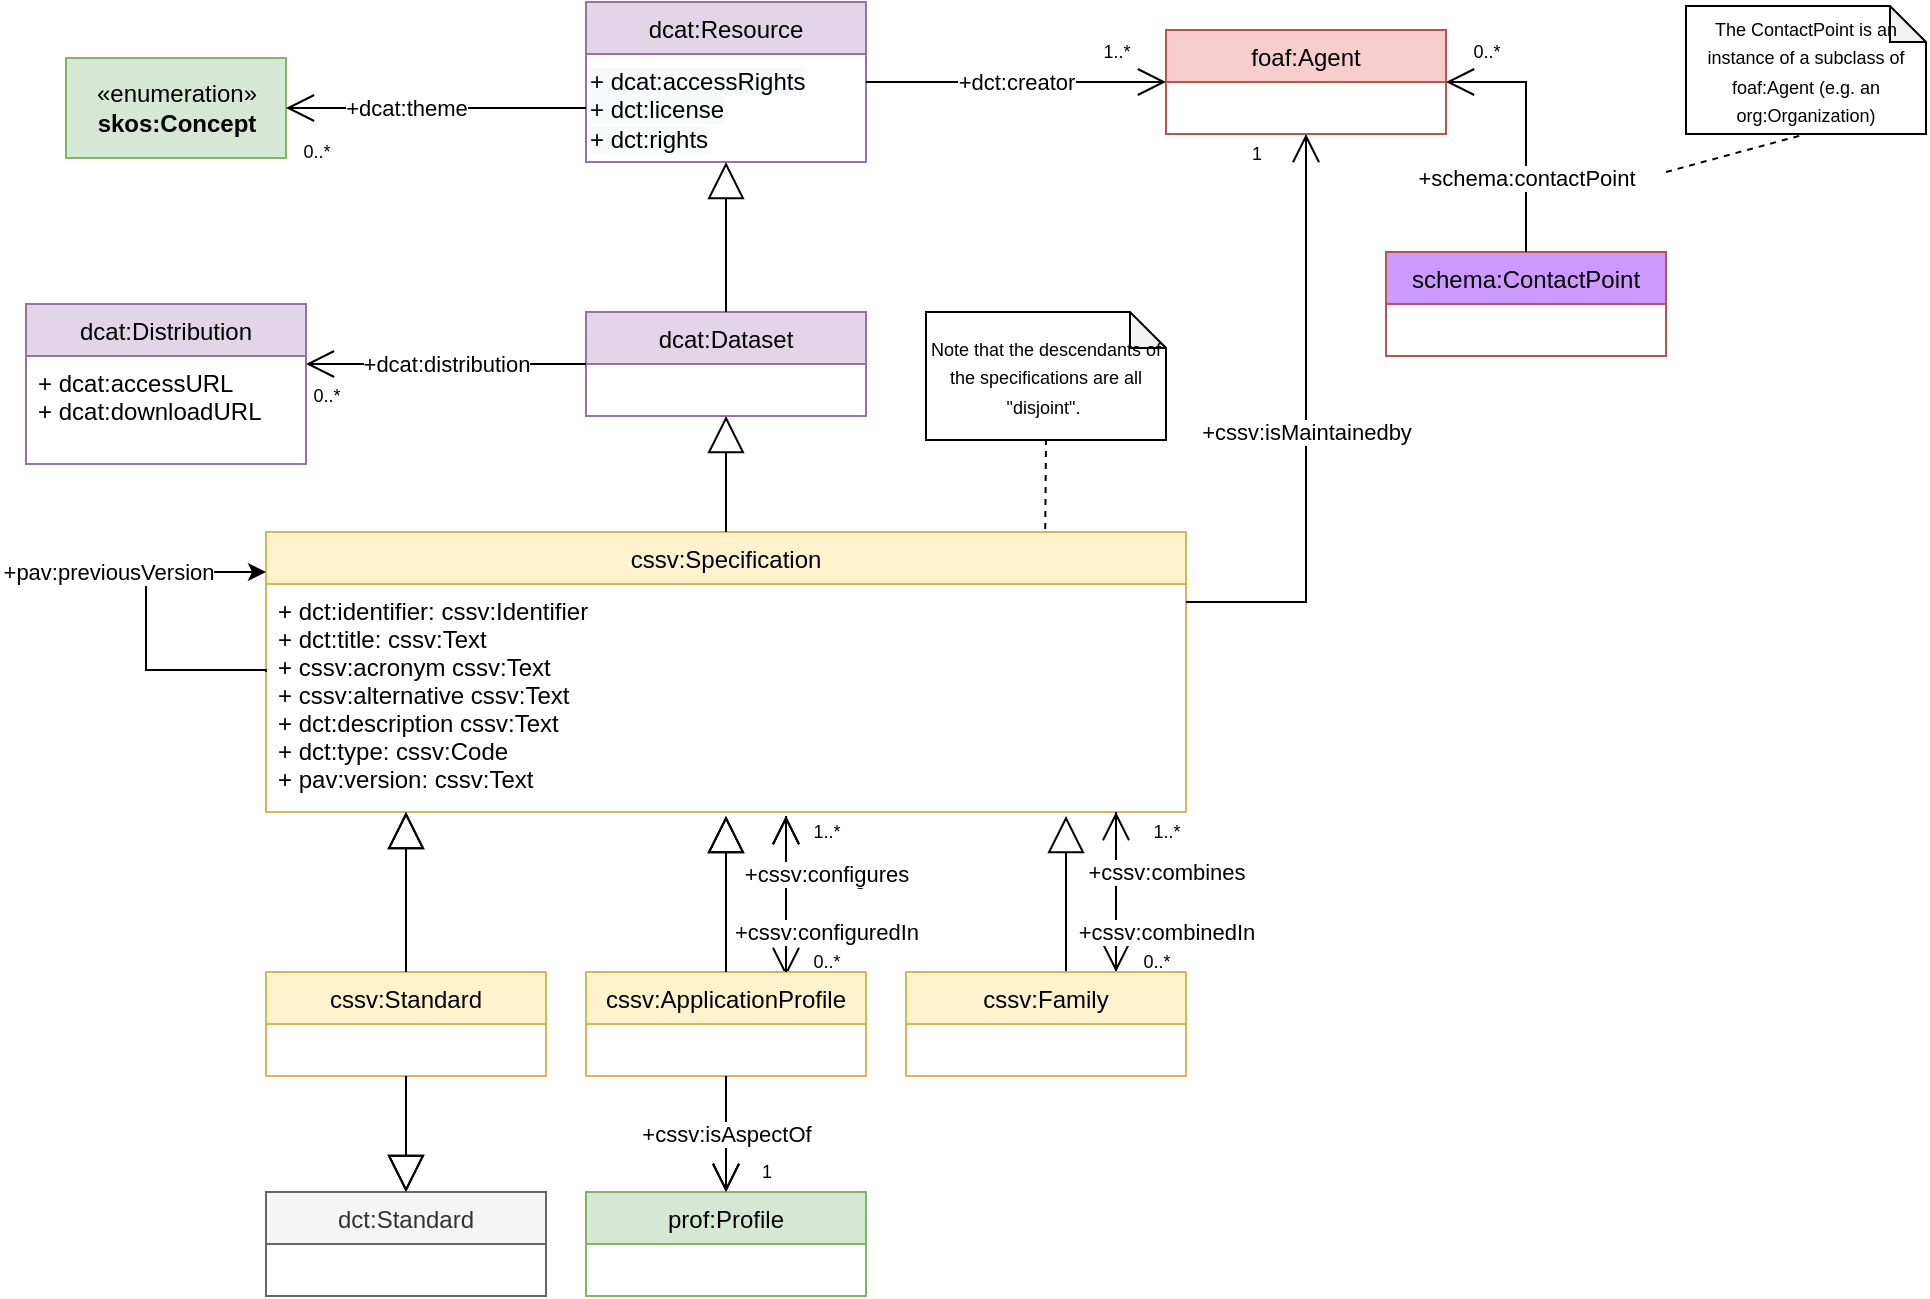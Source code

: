<mxfile version="22.1.15" type="device">
  <diagram id="C5RBs43oDa-KdzZeNtuy" name="Page-1">
    <mxGraphModel dx="1386" dy="793" grid="1" gridSize="10" guides="1" tooltips="1" connect="1" arrows="1" fold="1" page="1" pageScale="1" pageWidth="827" pageHeight="1169" math="0" shadow="0">
      <root>
        <mxCell id="WIyWlLk6GJQsqaUBKTNV-0" />
        <mxCell id="WIyWlLk6GJQsqaUBKTNV-1" parent="WIyWlLk6GJQsqaUBKTNV-0" />
        <mxCell id="UdIMouhTVzL43tvmOWur-40" value="" style="endArrow=open;endFill=1;endSize=12;html=1;rounded=0;entryX=0.75;entryY=0;entryDx=0;entryDy=0;" parent="WIyWlLk6GJQsqaUBKTNV-1" edge="1">
          <mxGeometry width="160" relative="1" as="geometry">
            <mxPoint x="450" y="492" as="sourcePoint" />
            <mxPoint x="450" y="572" as="targetPoint" />
          </mxGeometry>
        </mxCell>
        <mxCell id="UdIMouhTVzL43tvmOWur-0" value="dcat:Resource" style="swimlane;fontStyle=0;childLayout=stackLayout;horizontal=1;startSize=26;fillColor=#e1d5e7;horizontalStack=0;resizeParent=1;resizeParentMax=0;resizeLast=0;collapsible=1;marginBottom=0;strokeColor=#9673a6;" parent="WIyWlLk6GJQsqaUBKTNV-1" vertex="1">
          <mxGeometry x="350" y="85" width="140" height="80" as="geometry" />
        </mxCell>
        <mxCell id="ygrVH6Lryje_UR6HZxb2-6" value="&lt;span style=&quot;color: rgb(0 , 0 , 0) ; font-family: &amp;quot;helvetica&amp;quot; ; font-size: 12px ; font-style: normal ; font-weight: 400 ; letter-spacing: normal ; text-align: left ; text-indent: 0px ; text-transform: none ; word-spacing: 0px ; background-color: rgb(248 , 249 , 250) ; display: inline ; float: none&quot;&gt;+ dcat:accessRights&lt;br&gt;+ dct:license&lt;br&gt;+ dct:rights&lt;br&gt;&lt;/span&gt;" style="text;whiteSpace=wrap;html=1;" parent="UdIMouhTVzL43tvmOWur-0" vertex="1">
          <mxGeometry y="26" width="140" height="54" as="geometry" />
        </mxCell>
        <mxCell id="UdIMouhTVzL43tvmOWur-4" value="cssv:Specification" style="swimlane;fontStyle=0;childLayout=stackLayout;horizontal=1;startSize=26;fillColor=#fff2cc;horizontalStack=0;resizeParent=1;resizeParentMax=0;resizeLast=0;collapsible=1;marginBottom=0;strokeColor=#d6b656;" parent="WIyWlLk6GJQsqaUBKTNV-1" vertex="1">
          <mxGeometry x="190" y="350" width="460" height="140" as="geometry" />
        </mxCell>
        <mxCell id="ygrVH6Lryje_UR6HZxb2-25" value="+ dct:identifier: cssv:Identifier&#xa;+ dct:title: cssv:Text&#xa;+ cssv:acronym cssv:Text&#xa;+ cssv:alternative cssv:Text&#xa;+ dct:description cssv:Text&#xa;+ dct:type: cssv:Code&#xa;+ pav:version: cssv:Text " style="text;strokeColor=none;fillColor=none;align=left;verticalAlign=top;spacingLeft=4;spacingRight=4;overflow=hidden;rotatable=0;points=[[0,0.5],[1,0.5]];portConstraint=eastwest;" parent="UdIMouhTVzL43tvmOWur-4" vertex="1">
          <mxGeometry y="26" width="460" height="114" as="geometry" />
        </mxCell>
        <mxCell id="ecFZ8Fj7cq7FcdqalWB2-0" style="edgeStyle=orthogonalEdgeStyle;rounded=0;orthogonalLoop=1;jettySize=auto;html=1;exitX=0;exitY=0.386;exitDx=0;exitDy=0;exitPerimeter=0;" edge="1" parent="UdIMouhTVzL43tvmOWur-4" source="ygrVH6Lryje_UR6HZxb2-25">
          <mxGeometry relative="1" as="geometry">
            <Array as="points">
              <mxPoint y="69" />
              <mxPoint x="-60" y="69" />
              <mxPoint x="-60" y="20" />
              <mxPoint x="-10" y="20" />
              <mxPoint x="-10" y="20" />
            </Array>
            <mxPoint x="-20" y="69" as="sourcePoint" />
            <mxPoint y="20" as="targetPoint" />
          </mxGeometry>
        </mxCell>
        <mxCell id="ecFZ8Fj7cq7FcdqalWB2-1" value="+pav:previousVersion" style="edgeLabel;html=1;align=center;verticalAlign=middle;resizable=0;points=[];" vertex="1" connectable="0" parent="ecFZ8Fj7cq7FcdqalWB2-0">
          <mxGeometry x="0.662" y="-1" relative="1" as="geometry">
            <mxPoint x="-51" y="-1" as="offset" />
          </mxGeometry>
        </mxCell>
        <mxCell id="UdIMouhTVzL43tvmOWur-7" value="dcat:Dataset" style="swimlane;fontStyle=0;childLayout=stackLayout;horizontal=1;startSize=26;fillColor=#e1d5e7;horizontalStack=0;resizeParent=1;resizeParentMax=0;resizeLast=0;collapsible=1;marginBottom=0;strokeColor=#9673a6;" parent="WIyWlLk6GJQsqaUBKTNV-1" vertex="1">
          <mxGeometry x="350" y="240" width="140" height="52" as="geometry" />
        </mxCell>
        <mxCell id="UdIMouhTVzL43tvmOWur-8" value="" style="endArrow=block;endSize=16;endFill=0;html=1;rounded=0;exitX=0.5;exitY=0;exitDx=0;exitDy=0;entryX=0.5;entryY=1;entryDx=0;entryDy=0;" parent="WIyWlLk6GJQsqaUBKTNV-1" source="UdIMouhTVzL43tvmOWur-4" target="UdIMouhTVzL43tvmOWur-7" edge="1">
          <mxGeometry width="160" relative="1" as="geometry">
            <mxPoint x="330" y="390" as="sourcePoint" />
            <mxPoint x="490" y="390" as="targetPoint" />
          </mxGeometry>
        </mxCell>
        <mxCell id="UdIMouhTVzL43tvmOWur-9" value="" style="endArrow=block;endSize=16;endFill=0;html=1;rounded=0;exitX=0.5;exitY=0;exitDx=0;exitDy=0;" parent="WIyWlLk6GJQsqaUBKTNV-1" source="UdIMouhTVzL43tvmOWur-7" target="UdIMouhTVzL43tvmOWur-0" edge="1">
          <mxGeometry width="160" relative="1" as="geometry">
            <mxPoint x="430" y="360" as="sourcePoint" />
            <mxPoint x="430" y="302" as="targetPoint" />
          </mxGeometry>
        </mxCell>
        <mxCell id="UdIMouhTVzL43tvmOWur-10" value="cssv:Standard" style="swimlane;fontStyle=0;childLayout=stackLayout;horizontal=1;startSize=26;fillColor=#fff2cc;horizontalStack=0;resizeParent=1;resizeParentMax=0;resizeLast=0;collapsible=1;marginBottom=0;strokeColor=#d6b656;" parent="WIyWlLk6GJQsqaUBKTNV-1" vertex="1">
          <mxGeometry x="190" y="570" width="140" height="52" as="geometry" />
        </mxCell>
        <mxCell id="UdIMouhTVzL43tvmOWur-11" value="cssv:ApplicationProfile" style="swimlane;fontStyle=0;childLayout=stackLayout;horizontal=1;startSize=26;fillColor=#fff2cc;horizontalStack=0;resizeParent=1;resizeParentMax=0;resizeLast=0;collapsible=1;marginBottom=0;strokeColor=#d6b656;" parent="WIyWlLk6GJQsqaUBKTNV-1" vertex="1">
          <mxGeometry x="350" y="570" width="140" height="52" as="geometry" />
        </mxCell>
        <mxCell id="UdIMouhTVzL43tvmOWur-12" value="cssv:Family" style="swimlane;fontStyle=0;childLayout=stackLayout;horizontal=1;startSize=26;fillColor=#fff2cc;horizontalStack=0;resizeParent=1;resizeParentMax=0;resizeLast=0;collapsible=1;marginBottom=0;strokeColor=#d6b656;" parent="WIyWlLk6GJQsqaUBKTNV-1" vertex="1">
          <mxGeometry x="510" y="570" width="140" height="52" as="geometry" />
        </mxCell>
        <mxCell id="UdIMouhTVzL43tvmOWur-14" value="" style="endArrow=block;endSize=16;endFill=0;html=1;rounded=0;exitX=0.5;exitY=0;exitDx=0;exitDy=0;" parent="WIyWlLk6GJQsqaUBKTNV-1" source="UdIMouhTVzL43tvmOWur-10" edge="1">
          <mxGeometry width="160" relative="1" as="geometry">
            <mxPoint x="259.5" y="550" as="sourcePoint" />
            <mxPoint x="260" y="490" as="targetPoint" />
          </mxGeometry>
        </mxCell>
        <mxCell id="UdIMouhTVzL43tvmOWur-15" value="" style="endArrow=block;endSize=16;endFill=0;html=1;rounded=0;entryX=0.5;entryY=1;entryDx=0;entryDy=0;" parent="WIyWlLk6GJQsqaUBKTNV-1" source="UdIMouhTVzL43tvmOWur-11" edge="1">
          <mxGeometry width="160" relative="1" as="geometry">
            <mxPoint x="430" y="572" as="sourcePoint" />
            <mxPoint x="420" y="492.0" as="targetPoint" />
          </mxGeometry>
        </mxCell>
        <mxCell id="UdIMouhTVzL43tvmOWur-16" value="" style="endArrow=block;endSize=16;endFill=0;html=1;rounded=0;entryX=0.5;entryY=1;entryDx=0;entryDy=0;" parent="WIyWlLk6GJQsqaUBKTNV-1" edge="1">
          <mxGeometry width="160" relative="1" as="geometry">
            <mxPoint x="590" y="570" as="sourcePoint" />
            <mxPoint x="590" y="492" as="targetPoint" />
          </mxGeometry>
        </mxCell>
        <mxCell id="UdIMouhTVzL43tvmOWur-28" value="dct:Standard" style="swimlane;fontStyle=0;childLayout=stackLayout;horizontal=1;startSize=26;fillColor=#f5f5f5;horizontalStack=0;resizeParent=1;resizeParentMax=0;resizeLast=0;collapsible=1;marginBottom=0;strokeColor=#666666;fontColor=#333333;" parent="WIyWlLk6GJQsqaUBKTNV-1" vertex="1">
          <mxGeometry x="190" y="680" width="140" height="52" as="geometry" />
        </mxCell>
        <mxCell id="UdIMouhTVzL43tvmOWur-29" value="" style="endArrow=block;endSize=16;endFill=0;html=1;rounded=0;exitX=0.5;exitY=1;exitDx=0;exitDy=0;" parent="WIyWlLk6GJQsqaUBKTNV-1" source="UdIMouhTVzL43tvmOWur-10" target="UdIMouhTVzL43tvmOWur-28" edge="1">
          <mxGeometry width="160" relative="1" as="geometry">
            <mxPoint x="270" y="580" as="sourcePoint" />
            <mxPoint x="270" y="500" as="targetPoint" />
          </mxGeometry>
        </mxCell>
        <mxCell id="UdIMouhTVzL43tvmOWur-30" value="prof:Profile" style="swimlane;fontStyle=0;childLayout=stackLayout;horizontal=1;startSize=26;fillColor=#d5e8d4;horizontalStack=0;resizeParent=1;resizeParentMax=0;resizeLast=0;collapsible=1;marginBottom=0;strokeColor=#82b366;" parent="WIyWlLk6GJQsqaUBKTNV-1" vertex="1">
          <mxGeometry x="350" y="680" width="140" height="52" as="geometry" />
        </mxCell>
        <mxCell id="UdIMouhTVzL43tvmOWur-31" value="+cssv:isAspectOf" style="endArrow=open;endFill=1;endSize=12;html=1;rounded=0;exitX=0.5;exitY=1;exitDx=0;exitDy=0;entryX=0.5;entryY=0;entryDx=0;entryDy=0;" parent="WIyWlLk6GJQsqaUBKTNV-1" source="UdIMouhTVzL43tvmOWur-11" target="UdIMouhTVzL43tvmOWur-30" edge="1">
          <mxGeometry width="160" relative="1" as="geometry">
            <mxPoint x="140" y="480" as="sourcePoint" />
            <mxPoint x="300" y="480" as="targetPoint" />
          </mxGeometry>
        </mxCell>
        <mxCell id="UdIMouhTVzL43tvmOWur-34" value="" style="endArrow=open;endFill=1;endSize=12;html=1;rounded=0;entryX=0.75;entryY=0;entryDx=0;entryDy=0;" parent="WIyWlLk6GJQsqaUBKTNV-1" target="UdIMouhTVzL43tvmOWur-12" edge="1">
          <mxGeometry width="160" relative="1" as="geometry">
            <mxPoint x="615" y="490" as="sourcePoint" />
            <mxPoint x="300" y="480" as="targetPoint" />
          </mxGeometry>
        </mxCell>
        <mxCell id="UdIMouhTVzL43tvmOWur-35" value="" style="endArrow=open;endFill=1;endSize=12;html=1;rounded=0;exitX=0.75;exitY=0;exitDx=0;exitDy=0;" parent="WIyWlLk6GJQsqaUBKTNV-1" source="UdIMouhTVzL43tvmOWur-12" edge="1">
          <mxGeometry width="160" relative="1" as="geometry">
            <mxPoint x="140" y="480" as="sourcePoint" />
            <mxPoint x="615" y="490" as="targetPoint" />
          </mxGeometry>
        </mxCell>
        <mxCell id="UdIMouhTVzL43tvmOWur-36" value="+cssv:combines" style="edgeLabel;html=1;align=center;verticalAlign=middle;resizable=0;points=[];" parent="UdIMouhTVzL43tvmOWur-35" vertex="1" connectable="0">
          <mxGeometry x="-0.6" y="2" relative="1" as="geometry">
            <mxPoint x="27" y="-34" as="offset" />
          </mxGeometry>
        </mxCell>
        <mxCell id="UdIMouhTVzL43tvmOWur-37" value="+cssv:combinedIn" style="edgeLabel;html=1;align=center;verticalAlign=middle;resizable=0;points=[];" parent="WIyWlLk6GJQsqaUBKTNV-1" vertex="1" connectable="0">
          <mxGeometry x="640" y="550" as="geometry" />
        </mxCell>
        <mxCell id="UdIMouhTVzL43tvmOWur-38" value="" style="endArrow=open;endFill=1;endSize=12;html=1;rounded=0;exitX=0.75;exitY=0;exitDx=0;exitDy=0;" parent="WIyWlLk6GJQsqaUBKTNV-1" edge="1">
          <mxGeometry width="160" relative="1" as="geometry">
            <mxPoint x="450" y="572" as="sourcePoint" />
            <mxPoint x="450" y="492" as="targetPoint" />
          </mxGeometry>
        </mxCell>
        <mxCell id="UdIMouhTVzL43tvmOWur-39" value="+cssv:configures" style="edgeLabel;html=1;align=center;verticalAlign=middle;resizable=0;points=[];" parent="UdIMouhTVzL43tvmOWur-38" vertex="1" connectable="0">
          <mxGeometry x="-0.6" y="2" relative="1" as="geometry">
            <mxPoint x="22" y="-34" as="offset" />
          </mxGeometry>
        </mxCell>
        <mxCell id="UdIMouhTVzL43tvmOWur-41" value="+cssv:configuredIn" style="edgeLabel;html=1;align=center;verticalAlign=middle;resizable=0;points=[];" parent="WIyWlLk6GJQsqaUBKTNV-1" vertex="1" connectable="0">
          <mxGeometry x="470" y="550" as="geometry" />
        </mxCell>
        <mxCell id="UdIMouhTVzL43tvmOWur-42" value="dcat:Distribution" style="swimlane;fontStyle=0;childLayout=stackLayout;horizontal=1;startSize=26;fillColor=#e1d5e7;horizontalStack=0;resizeParent=1;resizeParentMax=0;resizeLast=0;collapsible=1;marginBottom=0;strokeColor=#9673a6;" parent="WIyWlLk6GJQsqaUBKTNV-1" vertex="1">
          <mxGeometry x="70" y="236" width="140" height="80" as="geometry">
            <mxRectangle x="70" y="240" width="100" height="26" as="alternateBounds" />
          </mxGeometry>
        </mxCell>
        <mxCell id="ygrVH6Lryje_UR6HZxb2-3" value="+ dcat:accessURL&#xa;+ dcat:downloadURL" style="text;strokeColor=none;fillColor=none;align=left;verticalAlign=top;spacingLeft=4;spacingRight=4;overflow=hidden;rotatable=0;points=[[0,0.5],[1,0.5]];portConstraint=eastwest;" parent="UdIMouhTVzL43tvmOWur-42" vertex="1">
          <mxGeometry y="26" width="140" height="54" as="geometry" />
        </mxCell>
        <mxCell id="UdIMouhTVzL43tvmOWur-43" value="+dcat:distribution" style="endArrow=open;endFill=1;endSize=12;html=1;rounded=0;" parent="WIyWlLk6GJQsqaUBKTNV-1" edge="1">
          <mxGeometry x="-0.001" width="160" relative="1" as="geometry">
            <mxPoint x="350" y="266" as="sourcePoint" />
            <mxPoint x="210" y="266" as="targetPoint" />
            <mxPoint as="offset" />
          </mxGeometry>
        </mxCell>
        <mxCell id="UdIMouhTVzL43tvmOWur-44" value="foaf:Agent" style="swimlane;fontStyle=0;childLayout=stackLayout;horizontal=1;startSize=26;fillColor=#f8cecc;horizontalStack=0;resizeParent=1;resizeParentMax=0;resizeLast=0;collapsible=1;marginBottom=0;strokeColor=#b85450;" parent="WIyWlLk6GJQsqaUBKTNV-1" vertex="1">
          <mxGeometry x="640" y="99" width="140" height="52" as="geometry" />
        </mxCell>
        <mxCell id="UdIMouhTVzL43tvmOWur-45" value="+dct:creator" style="endArrow=open;endFill=1;endSize=12;html=1;rounded=0;exitX=1;exitY=0.5;exitDx=0;exitDy=0;entryX=0;entryY=0.5;entryDx=0;entryDy=0;" parent="WIyWlLk6GJQsqaUBKTNV-1" source="UdIMouhTVzL43tvmOWur-0" target="UdIMouhTVzL43tvmOWur-44" edge="1">
          <mxGeometry width="160" relative="1" as="geometry">
            <mxPoint x="140" y="390" as="sourcePoint" />
            <mxPoint x="300" y="390" as="targetPoint" />
          </mxGeometry>
        </mxCell>
        <mxCell id="UdIMouhTVzL43tvmOWur-46" value="+cssv:isMaintainedby" style="endArrow=open;endFill=1;endSize=12;html=1;rounded=0;exitX=1;exitY=0.25;exitDx=0;exitDy=0;entryX=0.5;entryY=1;entryDx=0;entryDy=0;" parent="WIyWlLk6GJQsqaUBKTNV-1" source="UdIMouhTVzL43tvmOWur-4" target="UdIMouhTVzL43tvmOWur-44" edge="1">
          <mxGeometry x="-0.014" width="160" relative="1" as="geometry">
            <mxPoint x="140" y="390" as="sourcePoint" />
            <mxPoint x="300" y="390" as="targetPoint" />
            <Array as="points">
              <mxPoint x="710" y="385" />
            </Array>
            <mxPoint as="offset" />
          </mxGeometry>
        </mxCell>
        <mxCell id="ygrVH6Lryje_UR6HZxb2-8" value="«enumeration»&lt;br&gt;&lt;b&gt;skos:Concept&lt;/b&gt;" style="html=1;fillColor=#d5e8d4;strokeColor=#82b366;" parent="WIyWlLk6GJQsqaUBKTNV-1" vertex="1">
          <mxGeometry x="90" y="113" width="110" height="50" as="geometry" />
        </mxCell>
        <mxCell id="ygrVH6Lryje_UR6HZxb2-10" value="+dcat:theme" style="endArrow=open;endFill=1;endSize=12;html=1;rounded=0;entryX=1;entryY=0.5;entryDx=0;entryDy=0;" parent="WIyWlLk6GJQsqaUBKTNV-1" source="ygrVH6Lryje_UR6HZxb2-6" target="ygrVH6Lryje_UR6HZxb2-8" edge="1">
          <mxGeometry x="0.2" width="160" relative="1" as="geometry">
            <mxPoint x="185" y="124.66" as="sourcePoint" />
            <mxPoint x="335" y="124.66" as="targetPoint" />
            <mxPoint as="offset" />
          </mxGeometry>
        </mxCell>
        <mxCell id="ygrVH6Lryje_UR6HZxb2-12" value="cssv:Standard" style="swimlane;fontStyle=0;childLayout=stackLayout;horizontal=1;startSize=26;fillColor=#fff2cc;horizontalStack=0;resizeParent=1;resizeParentMax=0;resizeLast=0;collapsible=1;marginBottom=0;strokeColor=#d6b656;" parent="WIyWlLk6GJQsqaUBKTNV-1" vertex="1">
          <mxGeometry x="190" y="570" width="140" height="52" as="geometry" />
        </mxCell>
        <mxCell id="ygrVH6Lryje_UR6HZxb2-13" value="cssv:ApplicationProfile" style="swimlane;fontStyle=0;childLayout=stackLayout;horizontal=1;startSize=26;fillColor=#fff2cc;horizontalStack=0;resizeParent=1;resizeParentMax=0;resizeLast=0;collapsible=1;marginBottom=0;strokeColor=#d6b656;" parent="WIyWlLk6GJQsqaUBKTNV-1" vertex="1">
          <mxGeometry x="350" y="570" width="140" height="52" as="geometry" />
        </mxCell>
        <mxCell id="ygrVH6Lryje_UR6HZxb2-14" value="cssv:Family" style="swimlane;fontStyle=0;childLayout=stackLayout;horizontal=1;startSize=26;fillColor=#fff2cc;horizontalStack=0;resizeParent=1;resizeParentMax=0;resizeLast=0;collapsible=1;marginBottom=0;strokeColor=#d6b656;" parent="WIyWlLk6GJQsqaUBKTNV-1" vertex="1">
          <mxGeometry x="510" y="570" width="140" height="52" as="geometry" />
        </mxCell>
        <mxCell id="ygrVH6Lryje_UR6HZxb2-15" value="dct:Standard" style="swimlane;fontStyle=0;childLayout=stackLayout;horizontal=1;startSize=26;fillColor=#f5f5f5;horizontalStack=0;resizeParent=1;resizeParentMax=0;resizeLast=0;collapsible=1;marginBottom=0;strokeColor=#666666;fontColor=#333333;" parent="WIyWlLk6GJQsqaUBKTNV-1" vertex="1">
          <mxGeometry x="190" y="680" width="140" height="52" as="geometry" />
        </mxCell>
        <mxCell id="ygrVH6Lryje_UR6HZxb2-16" value="" style="endArrow=block;endSize=16;endFill=0;html=1;rounded=0;exitX=0.5;exitY=1;exitDx=0;exitDy=0;" parent="WIyWlLk6GJQsqaUBKTNV-1" source="ygrVH6Lryje_UR6HZxb2-12" target="ygrVH6Lryje_UR6HZxb2-15" edge="1">
          <mxGeometry width="160" relative="1" as="geometry">
            <mxPoint x="270" y="580" as="sourcePoint" />
            <mxPoint x="270" y="500" as="targetPoint" />
          </mxGeometry>
        </mxCell>
        <mxCell id="ygrVH6Lryje_UR6HZxb2-17" value="prof:Profile" style="swimlane;fontStyle=0;childLayout=stackLayout;horizontal=1;startSize=26;fillColor=#d5e8d4;horizontalStack=0;resizeParent=1;resizeParentMax=0;resizeLast=0;collapsible=1;marginBottom=0;strokeColor=#82b366;" parent="WIyWlLk6GJQsqaUBKTNV-1" vertex="1">
          <mxGeometry x="350" y="680" width="140" height="52" as="geometry" />
        </mxCell>
        <mxCell id="ygrVH6Lryje_UR6HZxb2-18" value="+cssv:isAspectOf" style="endArrow=open;endFill=1;endSize=12;html=1;rounded=0;exitX=0.5;exitY=1;exitDx=0;exitDy=0;entryX=0.5;entryY=0;entryDx=0;entryDy=0;" parent="WIyWlLk6GJQsqaUBKTNV-1" source="ygrVH6Lryje_UR6HZxb2-13" target="ygrVH6Lryje_UR6HZxb2-17" edge="1">
          <mxGeometry width="160" relative="1" as="geometry">
            <mxPoint x="140" y="480" as="sourcePoint" />
            <mxPoint x="300" y="480" as="targetPoint" />
          </mxGeometry>
        </mxCell>
        <mxCell id="ygrVH6Lryje_UR6HZxb2-19" value="+cssv:combinedIn" style="edgeLabel;html=1;align=center;verticalAlign=middle;resizable=0;points=[];" parent="WIyWlLk6GJQsqaUBKTNV-1" vertex="1" connectable="0">
          <mxGeometry x="640" y="550" as="geometry" />
        </mxCell>
        <mxCell id="ygrVH6Lryje_UR6HZxb2-21" value="" style="endArrow=block;endSize=16;endFill=0;html=1;rounded=0;exitX=0.5;exitY=0;exitDx=0;exitDy=0;" parent="WIyWlLk6GJQsqaUBKTNV-1" source="ygrVH6Lryje_UR6HZxb2-12" edge="1">
          <mxGeometry width="160" relative="1" as="geometry">
            <mxPoint x="259.5" y="550" as="sourcePoint" />
            <mxPoint x="260" y="490.0" as="targetPoint" />
          </mxGeometry>
        </mxCell>
        <mxCell id="ygrVH6Lryje_UR6HZxb2-22" value="" style="endArrow=block;endSize=16;endFill=0;html=1;rounded=0;entryX=0.5;entryY=1;entryDx=0;entryDy=0;" parent="WIyWlLk6GJQsqaUBKTNV-1" source="ygrVH6Lryje_UR6HZxb2-13" edge="1">
          <mxGeometry width="160" relative="1" as="geometry">
            <mxPoint x="430" y="572" as="sourcePoint" />
            <mxPoint x="420" y="492.0" as="targetPoint" />
          </mxGeometry>
        </mxCell>
        <mxCell id="ygrVH6Lryje_UR6HZxb2-23" value="" style="endArrow=open;endFill=1;endSize=12;html=1;rounded=0;" parent="WIyWlLk6GJQsqaUBKTNV-1" edge="1">
          <mxGeometry width="160" relative="1" as="geometry">
            <mxPoint x="450" y="570" as="sourcePoint" />
            <mxPoint x="450" y="492" as="targetPoint" />
          </mxGeometry>
        </mxCell>
        <mxCell id="ygrVH6Lryje_UR6HZxb2-24" value="+cssv:configures" style="edgeLabel;html=1;align=center;verticalAlign=middle;resizable=0;points=[];" parent="ygrVH6Lryje_UR6HZxb2-23" vertex="1" connectable="0">
          <mxGeometry x="-0.6" y="2" relative="1" as="geometry">
            <mxPoint x="22" y="-34" as="offset" />
          </mxGeometry>
        </mxCell>
        <mxCell id="ygrVH6Lryje_UR6HZxb2-20" value="+cssv:configuredIn" style="edgeLabel;html=1;align=center;verticalAlign=middle;resizable=0;points=[];" parent="WIyWlLk6GJQsqaUBKTNV-1" vertex="1" connectable="0">
          <mxGeometry x="470" y="550" as="geometry" />
        </mxCell>
        <mxCell id="ygrVH6Lryje_UR6HZxb2-26" value="&lt;font style=&quot;font-size: 9px&quot;&gt;Note that the descendants of the specifications are all &quot;disjoint&quot;.&amp;nbsp;&lt;/font&gt;" style="shape=note;whiteSpace=wrap;html=1;backgroundOutline=1;darkOpacity=0.05;size=18;" parent="WIyWlLk6GJQsqaUBKTNV-1" vertex="1">
          <mxGeometry x="520" y="240" width="120" height="64" as="geometry" />
        </mxCell>
        <mxCell id="ygrVH6Lryje_UR6HZxb2-28" value="" style="endArrow=none;dashed=1;html=1;rounded=0;fontSize=9;entryX=0.5;entryY=1;entryDx=0;entryDy=0;entryPerimeter=0;exitX=0.847;exitY=-0.011;exitDx=0;exitDy=0;exitPerimeter=0;" parent="WIyWlLk6GJQsqaUBKTNV-1" source="UdIMouhTVzL43tvmOWur-4" target="ygrVH6Lryje_UR6HZxb2-26" edge="1">
          <mxGeometry width="50" height="50" relative="1" as="geometry">
            <mxPoint x="510" y="286" as="sourcePoint" />
            <mxPoint x="560" y="236" as="targetPoint" />
          </mxGeometry>
        </mxCell>
        <mxCell id="ygrVH6Lryje_UR6HZxb2-29" value="schema:ContactPoint" style="swimlane;fontStyle=0;childLayout=stackLayout;horizontal=1;startSize=26;fillColor=#CC99FF;horizontalStack=0;resizeParent=1;resizeParentMax=0;resizeLast=0;collapsible=1;marginBottom=0;strokeColor=#b85450;" parent="WIyWlLk6GJQsqaUBKTNV-1" vertex="1">
          <mxGeometry x="750" y="210" width="140" height="52" as="geometry" />
        </mxCell>
        <mxCell id="ygrVH6Lryje_UR6HZxb2-30" value="+schema:contactPoint" style="endArrow=open;endFill=1;endSize=12;html=1;rounded=0;entryX=1;entryY=0.5;entryDx=0;entryDy=0;" parent="WIyWlLk6GJQsqaUBKTNV-1" source="ygrVH6Lryje_UR6HZxb2-29" target="UdIMouhTVzL43tvmOWur-44" edge="1">
          <mxGeometry x="-0.4" width="160" relative="1" as="geometry">
            <mxPoint x="820" y="210" as="sourcePoint" />
            <mxPoint x="210" y="148" as="targetPoint" />
            <mxPoint as="offset" />
            <Array as="points">
              <mxPoint x="820" y="125" />
            </Array>
          </mxGeometry>
        </mxCell>
        <mxCell id="ygrVH6Lryje_UR6HZxb2-31" value="&lt;font style=&quot;font-size: 9px&quot;&gt;The ContactPoint is an instance of a subclass of foaf:Agent (e.g. an org:Organization)&lt;/font&gt;" style="shape=note;whiteSpace=wrap;html=1;backgroundOutline=1;darkOpacity=0.05;size=18;" parent="WIyWlLk6GJQsqaUBKTNV-1" vertex="1">
          <mxGeometry x="900" y="87" width="120" height="64" as="geometry" />
        </mxCell>
        <mxCell id="ygrVH6Lryje_UR6HZxb2-32" value="" style="endArrow=none;dashed=1;html=1;rounded=0;fontSize=9;entryX=0.5;entryY=1;entryDx=0;entryDy=0;entryPerimeter=0;" parent="WIyWlLk6GJQsqaUBKTNV-1" target="ygrVH6Lryje_UR6HZxb2-31" edge="1">
          <mxGeometry width="50" height="50" relative="1" as="geometry">
            <mxPoint x="890" y="170" as="sourcePoint" />
            <mxPoint x="590" y="314" as="targetPoint" />
          </mxGeometry>
        </mxCell>
        <mxCell id="ygrVH6Lryje_UR6HZxb2-33" value="0..*" style="text;html=1;align=center;verticalAlign=middle;resizable=0;points=[];autosize=1;strokeColor=none;fillColor=none;fontSize=9;" parent="WIyWlLk6GJQsqaUBKTNV-1" vertex="1">
          <mxGeometry x="785" y="100" width="30" height="20" as="geometry" />
        </mxCell>
        <mxCell id="ygrVH6Lryje_UR6HZxb2-34" value="1..*" style="text;html=1;align=center;verticalAlign=middle;resizable=0;points=[];autosize=1;strokeColor=none;fillColor=none;fontSize=9;" parent="WIyWlLk6GJQsqaUBKTNV-1" vertex="1">
          <mxGeometry x="600" y="100" width="30" height="20" as="geometry" />
        </mxCell>
        <mxCell id="ygrVH6Lryje_UR6HZxb2-35" value="1" style="text;html=1;align=center;verticalAlign=middle;resizable=0;points=[];autosize=1;strokeColor=none;fillColor=none;fontSize=9;" parent="WIyWlLk6GJQsqaUBKTNV-1" vertex="1">
          <mxGeometry x="675" y="151" width="20" height="20" as="geometry" />
        </mxCell>
        <mxCell id="ygrVH6Lryje_UR6HZxb2-36" value="0..*" style="text;html=1;align=center;verticalAlign=middle;resizable=0;points=[];autosize=1;strokeColor=none;fillColor=none;fontSize=9;" parent="WIyWlLk6GJQsqaUBKTNV-1" vertex="1">
          <mxGeometry x="205" y="272" width="30" height="20" as="geometry" />
        </mxCell>
        <mxCell id="ygrVH6Lryje_UR6HZxb2-37" value="0..*" style="text;html=1;align=center;verticalAlign=middle;resizable=0;points=[];autosize=1;strokeColor=none;fillColor=none;fontSize=9;" parent="WIyWlLk6GJQsqaUBKTNV-1" vertex="1">
          <mxGeometry x="200" y="150" width="30" height="20" as="geometry" />
        </mxCell>
        <mxCell id="ygrVH6Lryje_UR6HZxb2-38" value="1..*" style="text;html=1;align=center;verticalAlign=middle;resizable=0;points=[];autosize=1;strokeColor=none;fillColor=none;fontSize=9;" parent="WIyWlLk6GJQsqaUBKTNV-1" vertex="1">
          <mxGeometry x="455" y="490" width="30" height="20" as="geometry" />
        </mxCell>
        <mxCell id="ygrVH6Lryje_UR6HZxb2-39" value="0..*" style="text;html=1;align=center;verticalAlign=middle;resizable=0;points=[];autosize=1;strokeColor=none;fillColor=none;fontSize=9;" parent="WIyWlLk6GJQsqaUBKTNV-1" vertex="1">
          <mxGeometry x="455" y="555" width="30" height="20" as="geometry" />
        </mxCell>
        <mxCell id="ygrVH6Lryje_UR6HZxb2-40" value="1..*" style="text;html=1;align=center;verticalAlign=middle;resizable=0;points=[];autosize=1;strokeColor=none;fillColor=none;fontSize=9;" parent="WIyWlLk6GJQsqaUBKTNV-1" vertex="1">
          <mxGeometry x="625" y="490" width="30" height="20" as="geometry" />
        </mxCell>
        <mxCell id="ygrVH6Lryje_UR6HZxb2-41" value="0..*" style="text;html=1;align=center;verticalAlign=middle;resizable=0;points=[];autosize=1;strokeColor=none;fillColor=none;fontSize=9;" parent="WIyWlLk6GJQsqaUBKTNV-1" vertex="1">
          <mxGeometry x="620" y="555" width="30" height="20" as="geometry" />
        </mxCell>
        <mxCell id="ygrVH6Lryje_UR6HZxb2-42" value="1" style="text;html=1;align=center;verticalAlign=middle;resizable=0;points=[];autosize=1;strokeColor=none;fillColor=none;fontSize=9;" parent="WIyWlLk6GJQsqaUBKTNV-1" vertex="1">
          <mxGeometry x="430" y="660" width="20" height="20" as="geometry" />
        </mxCell>
      </root>
    </mxGraphModel>
  </diagram>
</mxfile>
